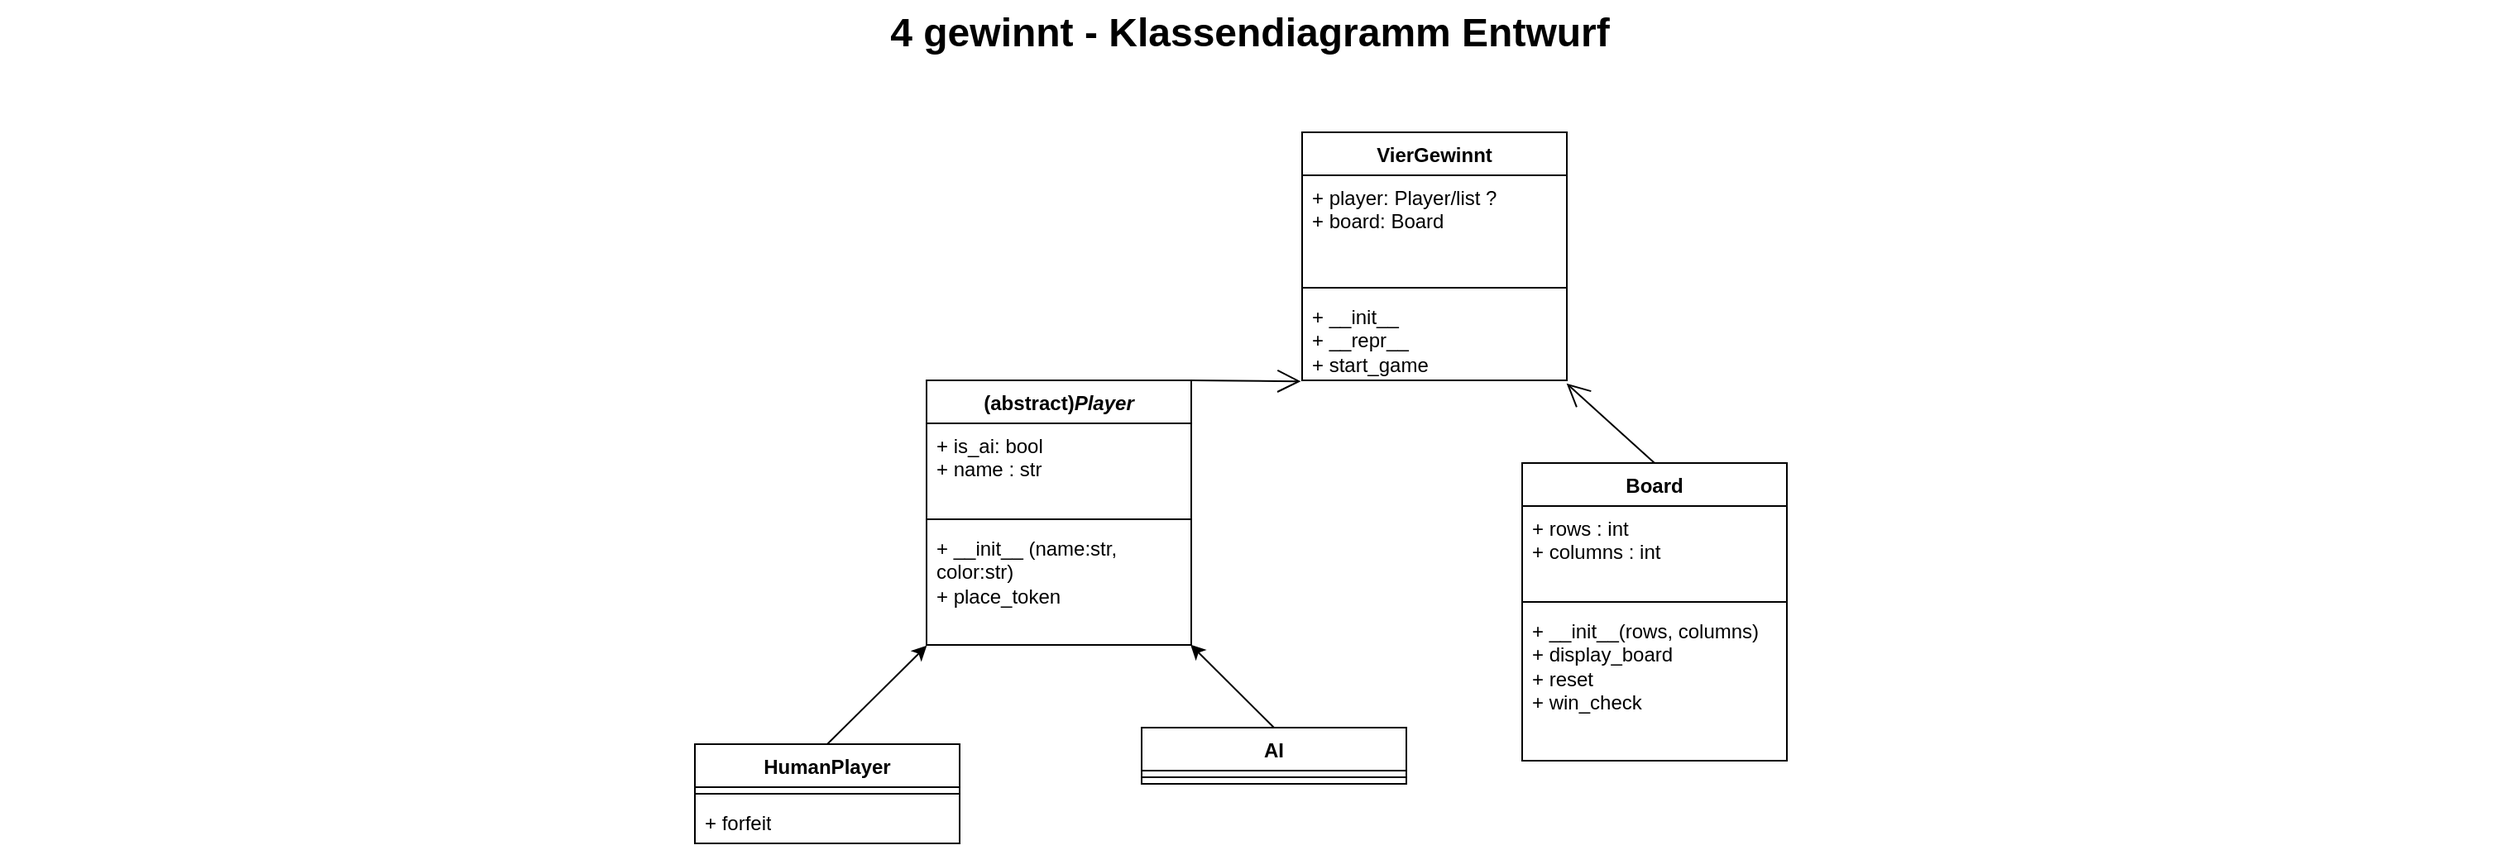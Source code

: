 <mxfile version="24.7.17">
  <diagram name="Page-1" id="929967ad-93f9-6ef4-fab6-5d389245f69c">
    <mxGraphModel dx="3116.5" dy="810" grid="1" gridSize="10" guides="1" tooltips="1" connect="1" arrows="1" fold="1" page="1" pageScale="1.5" pageWidth="1169" pageHeight="826" background="none" math="0" shadow="0">
      <root>
        <mxCell id="0" style=";html=1;" />
        <mxCell id="1" style=";html=1;" parent="0" />
        <mxCell id="1672d66443f91eb5-23" value="4 gewinnt - Klassendiagramm Entwurf" style="text;strokeColor=none;fillColor=none;html=1;fontSize=24;fontStyle=1;verticalAlign=middle;align=center;" parent="1" vertex="1">
          <mxGeometry x="-70" y="230" width="1510" height="40" as="geometry" />
        </mxCell>
        <mxCell id="S3DekCPF6nfNIpa1b5VT-1" value="VierGewinnt" style="swimlane;fontStyle=1;align=center;verticalAlign=top;childLayout=stackLayout;horizontal=1;startSize=26;horizontalStack=0;resizeParent=1;resizeParentMax=0;resizeLast=0;collapsible=1;marginBottom=0;whiteSpace=wrap;html=1;" vertex="1" parent="1">
          <mxGeometry x="717" y="310" width="160" height="150" as="geometry" />
        </mxCell>
        <mxCell id="S3DekCPF6nfNIpa1b5VT-2" value="&lt;div&gt;+ player: Player/list ? &lt;br&gt;&lt;/div&gt;&lt;div&gt;+ board: Board&lt;br&gt;&lt;/div&gt;&lt;div&gt;&lt;br&gt;&lt;/div&gt;&lt;div&gt;&lt;br&gt;&lt;/div&gt;" style="text;strokeColor=none;fillColor=none;align=left;verticalAlign=top;spacingLeft=4;spacingRight=4;overflow=hidden;rotatable=0;points=[[0,0.5],[1,0.5]];portConstraint=eastwest;whiteSpace=wrap;html=1;" vertex="1" parent="S3DekCPF6nfNIpa1b5VT-1">
          <mxGeometry y="26" width="160" height="64" as="geometry" />
        </mxCell>
        <mxCell id="S3DekCPF6nfNIpa1b5VT-3" value="" style="line;strokeWidth=1;fillColor=none;align=left;verticalAlign=middle;spacingTop=-1;spacingLeft=3;spacingRight=3;rotatable=0;labelPosition=right;points=[];portConstraint=eastwest;strokeColor=inherit;" vertex="1" parent="S3DekCPF6nfNIpa1b5VT-1">
          <mxGeometry y="90" width="160" height="8" as="geometry" />
        </mxCell>
        <mxCell id="S3DekCPF6nfNIpa1b5VT-4" value="&lt;div&gt;+ __init__&lt;/div&gt;&lt;div&gt;+ __repr__&lt;br&gt;&lt;/div&gt;&lt;div&gt;+ start_game&lt;br&gt;&lt;/div&gt;" style="text;strokeColor=none;fillColor=none;align=left;verticalAlign=top;spacingLeft=4;spacingRight=4;overflow=hidden;rotatable=0;points=[[0,0.5],[1,0.5]];portConstraint=eastwest;whiteSpace=wrap;html=1;" vertex="1" parent="S3DekCPF6nfNIpa1b5VT-1">
          <mxGeometry y="98" width="160" height="52" as="geometry" />
        </mxCell>
        <mxCell id="S3DekCPF6nfNIpa1b5VT-6" value="(abstract)&lt;i&gt;Player&lt;/i&gt;" style="swimlane;fontStyle=1;align=center;verticalAlign=top;childLayout=stackLayout;horizontal=1;startSize=26;horizontalStack=0;resizeParent=1;resizeParentMax=0;resizeLast=0;collapsible=1;marginBottom=0;whiteSpace=wrap;html=1;" vertex="1" parent="1">
          <mxGeometry x="490" y="460" width="160" height="160" as="geometry" />
        </mxCell>
        <mxCell id="S3DekCPF6nfNIpa1b5VT-7" value="&lt;div&gt;+ is_ai: bool&lt;/div&gt;&lt;div&gt;+ name : str&lt;br&gt;&lt;/div&gt;&lt;div&gt;&lt;br&gt;&lt;/div&gt;" style="text;strokeColor=none;fillColor=none;align=left;verticalAlign=top;spacingLeft=4;spacingRight=4;overflow=hidden;rotatable=0;points=[[0,0.5],[1,0.5]];portConstraint=eastwest;whiteSpace=wrap;html=1;" vertex="1" parent="S3DekCPF6nfNIpa1b5VT-6">
          <mxGeometry y="26" width="160" height="54" as="geometry" />
        </mxCell>
        <mxCell id="S3DekCPF6nfNIpa1b5VT-8" value="" style="line;strokeWidth=1;fillColor=none;align=left;verticalAlign=middle;spacingTop=-1;spacingLeft=3;spacingRight=3;rotatable=0;labelPosition=right;points=[];portConstraint=eastwest;strokeColor=inherit;" vertex="1" parent="S3DekCPF6nfNIpa1b5VT-6">
          <mxGeometry y="80" width="160" height="8" as="geometry" />
        </mxCell>
        <mxCell id="S3DekCPF6nfNIpa1b5VT-9" value="&lt;div&gt;+ __init__ (name:str, color:str)&lt;/div&gt;&lt;div&gt;+ place_token&lt;br&gt;&lt;/div&gt;&lt;div&gt;&lt;br&gt;&lt;/div&gt;" style="text;strokeColor=none;fillColor=none;align=left;verticalAlign=top;spacingLeft=4;spacingRight=4;overflow=hidden;rotatable=0;points=[[0,0.5],[1,0.5]];portConstraint=eastwest;whiteSpace=wrap;html=1;" vertex="1" parent="S3DekCPF6nfNIpa1b5VT-6">
          <mxGeometry y="88" width="160" height="72" as="geometry" />
        </mxCell>
        <mxCell id="S3DekCPF6nfNIpa1b5VT-10" value="" style="endArrow=open;endFill=1;endSize=12;html=1;rounded=0;entryX=-0.005;entryY=1.012;entryDx=0;entryDy=0;entryPerimeter=0;exitX=1;exitY=0;exitDx=0;exitDy=0;" edge="1" parent="1" source="S3DekCPF6nfNIpa1b5VT-6" target="S3DekCPF6nfNIpa1b5VT-4">
          <mxGeometry width="160" relative="1" as="geometry">
            <mxPoint x="720" y="440" as="sourcePoint" />
            <mxPoint x="880" y="440" as="targetPoint" />
          </mxGeometry>
        </mxCell>
        <mxCell id="S3DekCPF6nfNIpa1b5VT-11" value="AI" style="swimlane;fontStyle=1;align=center;verticalAlign=top;childLayout=stackLayout;horizontal=1;startSize=26;horizontalStack=0;resizeParent=1;resizeParentMax=0;resizeLast=0;collapsible=1;marginBottom=0;whiteSpace=wrap;html=1;" vertex="1" parent="1">
          <mxGeometry x="620" y="670" width="160" height="34" as="geometry" />
        </mxCell>
        <mxCell id="S3DekCPF6nfNIpa1b5VT-13" value="" style="line;strokeWidth=1;fillColor=none;align=left;verticalAlign=middle;spacingTop=-1;spacingLeft=3;spacingRight=3;rotatable=0;labelPosition=right;points=[];portConstraint=eastwest;strokeColor=inherit;" vertex="1" parent="S3DekCPF6nfNIpa1b5VT-11">
          <mxGeometry y="26" width="160" height="8" as="geometry" />
        </mxCell>
        <mxCell id="S3DekCPF6nfNIpa1b5VT-16" value="Board" style="swimlane;fontStyle=1;align=center;verticalAlign=top;childLayout=stackLayout;horizontal=1;startSize=26;horizontalStack=0;resizeParent=1;resizeParentMax=0;resizeLast=0;collapsible=1;marginBottom=0;whiteSpace=wrap;html=1;" vertex="1" parent="1">
          <mxGeometry x="850" y="510" width="160" height="180" as="geometry" />
        </mxCell>
        <mxCell id="S3DekCPF6nfNIpa1b5VT-17" value="&lt;div&gt;+ rows : int&lt;/div&gt;+ columns : int" style="text;strokeColor=none;fillColor=none;align=left;verticalAlign=top;spacingLeft=4;spacingRight=4;overflow=hidden;rotatable=0;points=[[0,0.5],[1,0.5]];portConstraint=eastwest;whiteSpace=wrap;html=1;" vertex="1" parent="S3DekCPF6nfNIpa1b5VT-16">
          <mxGeometry y="26" width="160" height="54" as="geometry" />
        </mxCell>
        <mxCell id="S3DekCPF6nfNIpa1b5VT-18" value="" style="line;strokeWidth=1;fillColor=none;align=left;verticalAlign=middle;spacingTop=-1;spacingLeft=3;spacingRight=3;rotatable=0;labelPosition=right;points=[];portConstraint=eastwest;strokeColor=inherit;" vertex="1" parent="S3DekCPF6nfNIpa1b5VT-16">
          <mxGeometry y="80" width="160" height="8" as="geometry" />
        </mxCell>
        <mxCell id="S3DekCPF6nfNIpa1b5VT-19" value="&lt;div&gt;+ __init__(rows, columns)&lt;/div&gt;&lt;div&gt;+ display_board&lt;/div&gt;&lt;div&gt;+ reset&lt;/div&gt;&lt;div&gt;+ win_check&lt;br&gt;&lt;/div&gt;" style="text;strokeColor=none;fillColor=none;align=left;verticalAlign=top;spacingLeft=4;spacingRight=4;overflow=hidden;rotatable=0;points=[[0,0.5],[1,0.5]];portConstraint=eastwest;whiteSpace=wrap;html=1;" vertex="1" parent="S3DekCPF6nfNIpa1b5VT-16">
          <mxGeometry y="88" width="160" height="92" as="geometry" />
        </mxCell>
        <mxCell id="S3DekCPF6nfNIpa1b5VT-20" value="" style="endArrow=open;endFill=1;endSize=12;html=1;rounded=0;entryX=0.999;entryY=1.037;entryDx=0;entryDy=0;entryPerimeter=0;exitX=0.5;exitY=0;exitDx=0;exitDy=0;" edge="1" parent="1" source="S3DekCPF6nfNIpa1b5VT-16" target="S3DekCPF6nfNIpa1b5VT-4">
          <mxGeometry width="160" relative="1" as="geometry">
            <mxPoint x="890" y="520" as="sourcePoint" />
            <mxPoint x="1050" y="520" as="targetPoint" />
          </mxGeometry>
        </mxCell>
        <mxCell id="S3DekCPF6nfNIpa1b5VT-26" value="" style="endArrow=classic;html=1;rounded=0;entryX=0.997;entryY=0.997;entryDx=0;entryDy=0;entryPerimeter=0;exitX=0.5;exitY=0;exitDx=0;exitDy=0;" edge="1" parent="1" source="S3DekCPF6nfNIpa1b5VT-11" target="S3DekCPF6nfNIpa1b5VT-9">
          <mxGeometry width="50" height="50" relative="1" as="geometry">
            <mxPoint x="600" y="660" as="sourcePoint" />
            <mxPoint x="650" y="610" as="targetPoint" />
          </mxGeometry>
        </mxCell>
        <mxCell id="S3DekCPF6nfNIpa1b5VT-31" value="" style="endArrow=classic;html=1;rounded=0;entryX=0.001;entryY=1.006;entryDx=0;entryDy=0;entryPerimeter=0;exitX=0.5;exitY=0;exitDx=0;exitDy=0;" edge="1" parent="1" source="S3DekCPF6nfNIpa1b5VT-37" target="S3DekCPF6nfNIpa1b5VT-9">
          <mxGeometry width="50" height="50" relative="1" as="geometry">
            <mxPoint x="450" y="670" as="sourcePoint" />
            <mxPoint x="571" y="631" as="targetPoint" />
          </mxGeometry>
        </mxCell>
        <mxCell id="S3DekCPF6nfNIpa1b5VT-37" value="HumanPlayer" style="swimlane;fontStyle=1;align=center;verticalAlign=top;childLayout=stackLayout;horizontal=1;startSize=26;horizontalStack=0;resizeParent=1;resizeParentMax=0;resizeLast=0;collapsible=1;marginBottom=0;whiteSpace=wrap;html=1;" vertex="1" parent="1">
          <mxGeometry x="350" y="680" width="160" height="60" as="geometry" />
        </mxCell>
        <mxCell id="S3DekCPF6nfNIpa1b5VT-39" value="" style="line;strokeWidth=1;fillColor=none;align=left;verticalAlign=middle;spacingTop=-1;spacingLeft=3;spacingRight=3;rotatable=0;labelPosition=right;points=[];portConstraint=eastwest;strokeColor=inherit;" vertex="1" parent="S3DekCPF6nfNIpa1b5VT-37">
          <mxGeometry y="26" width="160" height="8" as="geometry" />
        </mxCell>
        <mxCell id="S3DekCPF6nfNIpa1b5VT-40" value="+ forfeit" style="text;strokeColor=none;fillColor=none;align=left;verticalAlign=top;spacingLeft=4;spacingRight=4;overflow=hidden;rotatable=0;points=[[0,0.5],[1,0.5]];portConstraint=eastwest;whiteSpace=wrap;html=1;" vertex="1" parent="S3DekCPF6nfNIpa1b5VT-37">
          <mxGeometry y="34" width="160" height="26" as="geometry" />
        </mxCell>
      </root>
    </mxGraphModel>
  </diagram>
</mxfile>
